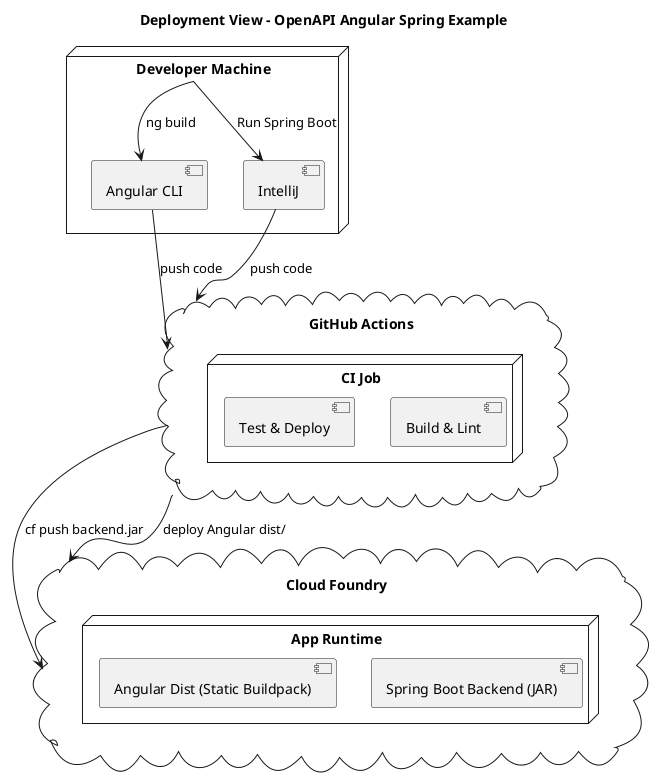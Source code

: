 @startuml DeploymentView

title Deployment View - OpenAPI Angular Spring Example

node "Developer Machine" as Dev {
  component "Angular CLI" as AngularCLI
  component "IntelliJ" as IDE
}

cloud "GitHub Actions" as CI {
  node "CI Job" {
    component "Build & Lint"
    component "Test & Deploy"
  }
}

cloud "Cloud Foundry" as CF {
  node "App Runtime" {
    component "Spring Boot Backend (JAR)"
    component "Angular Dist (Static Buildpack)"
  }
}

Dev --> AngularCLI : ng build
Dev --> IDE : Run Spring Boot

AngularCLI --> CI : push code
IDE --> CI : push code
CI --> CF : cf push backend.jar
CI --> CF : deploy Angular dist/

@enduml
